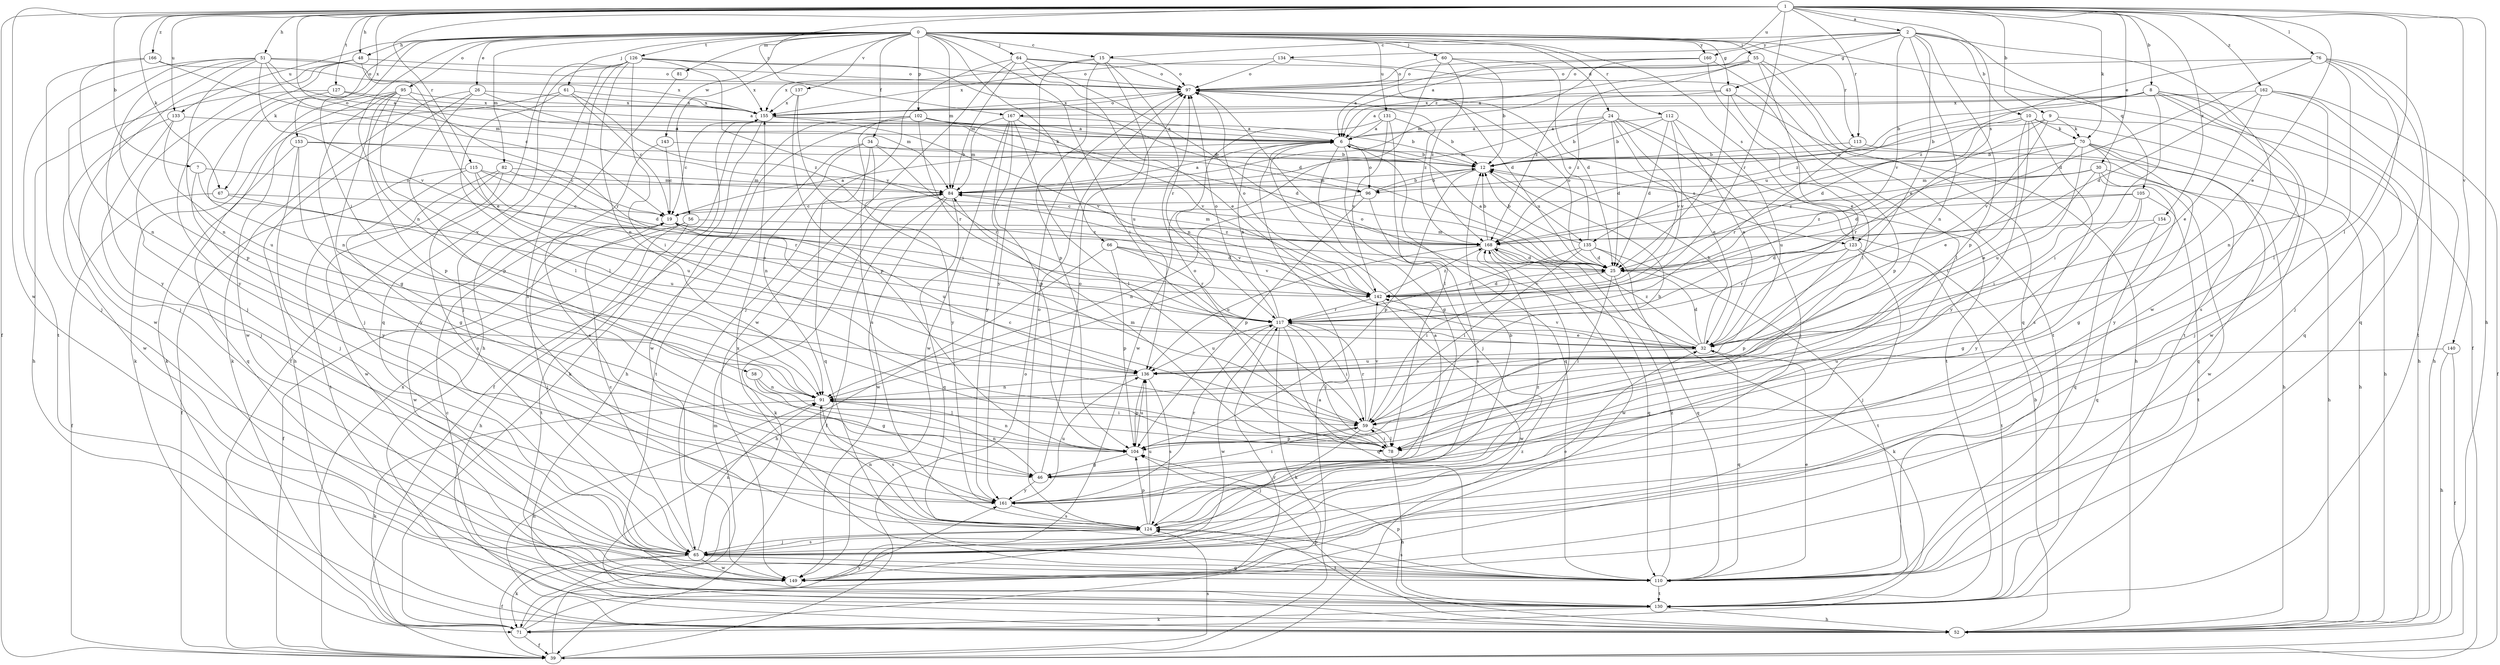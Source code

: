 strict digraph  {
0;
1;
2;
6;
7;
8;
9;
10;
12;
15;
19;
24;
25;
26;
30;
32;
34;
39;
43;
46;
48;
51;
52;
55;
56;
58;
59;
60;
61;
64;
65;
66;
67;
70;
71;
76;
78;
81;
82;
84;
91;
95;
96;
97;
102;
104;
105;
110;
112;
113;
115;
117;
123;
124;
126;
127;
130;
131;
133;
134;
135;
136;
137;
140;
142;
143;
149;
153;
154;
155;
160;
161;
162;
166;
167;
168;
0 -> 15  [label=c];
0 -> 24  [label=d];
0 -> 26  [label=e];
0 -> 34  [label=f];
0 -> 39  [label=f];
0 -> 43  [label=g];
0 -> 48  [label=h];
0 -> 55  [label=i];
0 -> 56  [label=i];
0 -> 58  [label=i];
0 -> 59  [label=i];
0 -> 60  [label=j];
0 -> 61  [label=j];
0 -> 64  [label=j];
0 -> 66  [label=k];
0 -> 67  [label=k];
0 -> 81  [label=m];
0 -> 82  [label=m];
0 -> 84  [label=m];
0 -> 91  [label=n];
0 -> 95  [label=o];
0 -> 102  [label=p];
0 -> 112  [label=r];
0 -> 113  [label=r];
0 -> 123  [label=s];
0 -> 126  [label=t];
0 -> 131  [label=u];
0 -> 133  [label=u];
0 -> 137  [label=v];
0 -> 143  [label=w];
0 -> 160  [label=y];
1 -> 2  [label=a];
1 -> 7  [label=b];
1 -> 8  [label=b];
1 -> 9  [label=b];
1 -> 30  [label=e];
1 -> 32  [label=e];
1 -> 39  [label=f];
1 -> 48  [label=h];
1 -> 51  [label=h];
1 -> 52  [label=h];
1 -> 67  [label=k];
1 -> 70  [label=k];
1 -> 76  [label=l];
1 -> 78  [label=l];
1 -> 96  [label=o];
1 -> 113  [label=r];
1 -> 115  [label=r];
1 -> 117  [label=r];
1 -> 123  [label=s];
1 -> 127  [label=t];
1 -> 133  [label=u];
1 -> 134  [label=u];
1 -> 140  [label=v];
1 -> 149  [label=w];
1 -> 153  [label=x];
1 -> 154  [label=x];
1 -> 162  [label=z];
1 -> 166  [label=z];
1 -> 167  [label=z];
2 -> 6  [label=a];
2 -> 10  [label=b];
2 -> 15  [label=c];
2 -> 32  [label=e];
2 -> 43  [label=g];
2 -> 91  [label=n];
2 -> 104  [label=p];
2 -> 105  [label=q];
2 -> 142  [label=v];
2 -> 149  [label=w];
2 -> 160  [label=y];
6 -> 12  [label=b];
6 -> 46  [label=g];
6 -> 65  [label=j];
6 -> 96  [label=o];
6 -> 110  [label=q];
6 -> 123  [label=s];
7 -> 96  [label=o];
7 -> 142  [label=v];
7 -> 161  [label=y];
8 -> 6  [label=a];
8 -> 12  [label=b];
8 -> 52  [label=h];
8 -> 59  [label=i];
8 -> 110  [label=q];
8 -> 124  [label=s];
8 -> 149  [label=w];
8 -> 167  [label=z];
8 -> 168  [label=z];
9 -> 12  [label=b];
9 -> 65  [label=j];
9 -> 70  [label=k];
9 -> 135  [label=u];
9 -> 142  [label=v];
10 -> 25  [label=d];
10 -> 52  [label=h];
10 -> 59  [label=i];
10 -> 70  [label=k];
10 -> 96  [label=o];
10 -> 124  [label=s];
10 -> 161  [label=y];
12 -> 84  [label=m];
12 -> 96  [label=o];
12 -> 104  [label=p];
12 -> 135  [label=u];
15 -> 97  [label=o];
15 -> 104  [label=p];
15 -> 117  [label=r];
15 -> 136  [label=u];
15 -> 155  [label=x];
15 -> 161  [label=y];
19 -> 6  [label=a];
19 -> 65  [label=j];
19 -> 136  [label=u];
19 -> 142  [label=v];
19 -> 149  [label=w];
19 -> 168  [label=z];
24 -> 6  [label=a];
24 -> 12  [label=b];
24 -> 25  [label=d];
24 -> 32  [label=e];
24 -> 65  [label=j];
24 -> 84  [label=m];
24 -> 130  [label=t];
24 -> 142  [label=v];
25 -> 6  [label=a];
25 -> 71  [label=k];
25 -> 78  [label=l];
25 -> 84  [label=m];
25 -> 97  [label=o];
25 -> 142  [label=v];
26 -> 52  [label=h];
26 -> 71  [label=k];
26 -> 84  [label=m];
26 -> 104  [label=p];
26 -> 155  [label=x];
30 -> 25  [label=d];
30 -> 32  [label=e];
30 -> 46  [label=g];
30 -> 52  [label=h];
30 -> 84  [label=m];
30 -> 149  [label=w];
30 -> 168  [label=z];
32 -> 12  [label=b];
32 -> 25  [label=d];
32 -> 97  [label=o];
32 -> 110  [label=q];
32 -> 136  [label=u];
32 -> 142  [label=v];
32 -> 168  [label=z];
34 -> 12  [label=b];
34 -> 91  [label=n];
34 -> 110  [label=q];
34 -> 117  [label=r];
34 -> 130  [label=t];
34 -> 161  [label=y];
39 -> 6  [label=a];
39 -> 84  [label=m];
39 -> 97  [label=o];
39 -> 124  [label=s];
39 -> 155  [label=x];
39 -> 168  [label=z];
43 -> 25  [label=d];
43 -> 52  [label=h];
43 -> 104  [label=p];
43 -> 155  [label=x];
43 -> 168  [label=z];
46 -> 59  [label=i];
46 -> 91  [label=n];
46 -> 97  [label=o];
46 -> 161  [label=y];
48 -> 32  [label=e];
48 -> 65  [label=j];
48 -> 97  [label=o];
48 -> 149  [label=w];
48 -> 161  [label=y];
51 -> 6  [label=a];
51 -> 65  [label=j];
51 -> 84  [label=m];
51 -> 91  [label=n];
51 -> 97  [label=o];
51 -> 104  [label=p];
51 -> 130  [label=t];
51 -> 142  [label=v];
51 -> 155  [label=x];
51 -> 161  [label=y];
52 -> 12  [label=b];
52 -> 91  [label=n];
52 -> 104  [label=p];
55 -> 6  [label=a];
55 -> 32  [label=e];
55 -> 97  [label=o];
55 -> 110  [label=q];
55 -> 130  [label=t];
55 -> 168  [label=z];
56 -> 39  [label=f];
56 -> 52  [label=h];
56 -> 130  [label=t];
56 -> 168  [label=z];
58 -> 46  [label=g];
58 -> 78  [label=l];
58 -> 91  [label=n];
59 -> 12  [label=b];
59 -> 19  [label=c];
59 -> 65  [label=j];
59 -> 78  [label=l];
59 -> 104  [label=p];
59 -> 117  [label=r];
59 -> 142  [label=v];
60 -> 12  [label=b];
60 -> 25  [label=d];
60 -> 91  [label=n];
60 -> 97  [label=o];
60 -> 168  [label=z];
61 -> 19  [label=c];
61 -> 71  [label=k];
61 -> 78  [label=l];
61 -> 155  [label=x];
61 -> 168  [label=z];
64 -> 25  [label=d];
64 -> 32  [label=e];
64 -> 65  [label=j];
64 -> 84  [label=m];
64 -> 97  [label=o];
64 -> 149  [label=w];
64 -> 168  [label=z];
65 -> 19  [label=c];
65 -> 32  [label=e];
65 -> 39  [label=f];
65 -> 71  [label=k];
65 -> 91  [label=n];
65 -> 110  [label=q];
65 -> 124  [label=s];
65 -> 149  [label=w];
66 -> 25  [label=d];
66 -> 52  [label=h];
66 -> 104  [label=p];
66 -> 117  [label=r];
66 -> 142  [label=v];
67 -> 19  [label=c];
67 -> 39  [label=f];
67 -> 136  [label=u];
70 -> 12  [label=b];
70 -> 32  [label=e];
70 -> 52  [label=h];
70 -> 59  [label=i];
70 -> 110  [label=q];
70 -> 117  [label=r];
70 -> 136  [label=u];
70 -> 161  [label=y];
71 -> 39  [label=f];
71 -> 117  [label=r];
71 -> 161  [label=y];
76 -> 25  [label=d];
76 -> 65  [label=j];
76 -> 78  [label=l];
76 -> 97  [label=o];
76 -> 110  [label=q];
76 -> 130  [label=t];
76 -> 168  [label=z];
78 -> 52  [label=h];
78 -> 59  [label=i];
78 -> 84  [label=m];
78 -> 97  [label=o];
81 -> 52  [label=h];
82 -> 25  [label=d];
82 -> 84  [label=m];
82 -> 124  [label=s];
82 -> 130  [label=t];
82 -> 149  [label=w];
84 -> 6  [label=a];
84 -> 19  [label=c];
84 -> 39  [label=f];
84 -> 71  [label=k];
84 -> 110  [label=q];
84 -> 149  [label=w];
91 -> 59  [label=i];
91 -> 71  [label=k];
91 -> 124  [label=s];
95 -> 46  [label=g];
95 -> 65  [label=j];
95 -> 71  [label=k];
95 -> 78  [label=l];
95 -> 104  [label=p];
95 -> 117  [label=r];
95 -> 149  [label=w];
95 -> 155  [label=x];
96 -> 12  [label=b];
96 -> 91  [label=n];
96 -> 104  [label=p];
96 -> 124  [label=s];
97 -> 155  [label=x];
97 -> 168  [label=z];
102 -> 6  [label=a];
102 -> 12  [label=b];
102 -> 25  [label=d];
102 -> 52  [label=h];
102 -> 117  [label=r];
102 -> 124  [label=s];
102 -> 149  [label=w];
104 -> 46  [label=g];
104 -> 91  [label=n];
104 -> 136  [label=u];
105 -> 19  [label=c];
105 -> 110  [label=q];
105 -> 130  [label=t];
105 -> 161  [label=y];
105 -> 168  [label=z];
110 -> 32  [label=e];
110 -> 124  [label=s];
110 -> 130  [label=t];
110 -> 155  [label=x];
110 -> 168  [label=z];
112 -> 6  [label=a];
112 -> 12  [label=b];
112 -> 25  [label=d];
112 -> 32  [label=e];
112 -> 136  [label=u];
112 -> 142  [label=v];
113 -> 12  [label=b];
113 -> 52  [label=h];
113 -> 117  [label=r];
115 -> 32  [label=e];
115 -> 39  [label=f];
115 -> 46  [label=g];
115 -> 84  [label=m];
115 -> 117  [label=r];
115 -> 136  [label=u];
117 -> 6  [label=a];
117 -> 32  [label=e];
117 -> 59  [label=i];
117 -> 71  [label=k];
117 -> 78  [label=l];
117 -> 97  [label=o];
117 -> 110  [label=q];
117 -> 136  [label=u];
117 -> 149  [label=w];
123 -> 25  [label=d];
123 -> 65  [label=j];
123 -> 104  [label=p];
123 -> 117  [label=r];
123 -> 130  [label=t];
124 -> 6  [label=a];
124 -> 65  [label=j];
124 -> 91  [label=n];
124 -> 97  [label=o];
124 -> 104  [label=p];
124 -> 130  [label=t];
124 -> 136  [label=u];
124 -> 168  [label=z];
126 -> 25  [label=d];
126 -> 39  [label=f];
126 -> 59  [label=i];
126 -> 65  [label=j];
126 -> 91  [label=n];
126 -> 97  [label=o];
126 -> 110  [label=q];
126 -> 124  [label=s];
126 -> 142  [label=v];
126 -> 155  [label=x];
127 -> 6  [label=a];
127 -> 52  [label=h];
127 -> 91  [label=n];
127 -> 155  [label=x];
130 -> 19  [label=c];
130 -> 52  [label=h];
130 -> 71  [label=k];
130 -> 104  [label=p];
131 -> 6  [label=a];
131 -> 12  [label=b];
131 -> 78  [label=l];
131 -> 142  [label=v];
131 -> 149  [label=w];
133 -> 6  [label=a];
133 -> 65  [label=j];
133 -> 136  [label=u];
133 -> 149  [label=w];
134 -> 78  [label=l];
134 -> 97  [label=o];
134 -> 155  [label=x];
135 -> 12  [label=b];
135 -> 25  [label=d];
135 -> 59  [label=i];
135 -> 97  [label=o];
135 -> 110  [label=q];
135 -> 117  [label=r];
135 -> 130  [label=t];
136 -> 91  [label=n];
136 -> 104  [label=p];
136 -> 124  [label=s];
137 -> 59  [label=i];
137 -> 104  [label=p];
137 -> 155  [label=x];
140 -> 39  [label=f];
140 -> 52  [label=h];
140 -> 136  [label=u];
142 -> 25  [label=d];
142 -> 97  [label=o];
142 -> 117  [label=r];
142 -> 149  [label=w];
142 -> 168  [label=z];
143 -> 12  [label=b];
143 -> 19  [label=c];
143 -> 124  [label=s];
153 -> 12  [label=b];
153 -> 19  [label=c];
153 -> 65  [label=j];
153 -> 110  [label=q];
153 -> 161  [label=y];
154 -> 46  [label=g];
154 -> 110  [label=q];
154 -> 168  [label=z];
155 -> 6  [label=a];
155 -> 19  [label=c];
155 -> 39  [label=f];
155 -> 71  [label=k];
155 -> 97  [label=o];
155 -> 142  [label=v];
160 -> 6  [label=a];
160 -> 78  [label=l];
160 -> 84  [label=m];
160 -> 97  [label=o];
160 -> 130  [label=t];
161 -> 12  [label=b];
161 -> 117  [label=r];
161 -> 124  [label=s];
161 -> 136  [label=u];
162 -> 25  [label=d];
162 -> 32  [label=e];
162 -> 39  [label=f];
162 -> 52  [label=h];
162 -> 91  [label=n];
162 -> 155  [label=x];
166 -> 19  [label=c];
166 -> 65  [label=j];
166 -> 91  [label=n];
166 -> 97  [label=o];
167 -> 6  [label=a];
167 -> 78  [label=l];
167 -> 84  [label=m];
167 -> 104  [label=p];
167 -> 142  [label=v];
167 -> 149  [label=w];
167 -> 161  [label=y];
168 -> 12  [label=b];
168 -> 25  [label=d];
168 -> 59  [label=i];
168 -> 84  [label=m];
168 -> 110  [label=q];
168 -> 136  [label=u];
168 -> 149  [label=w];
}
